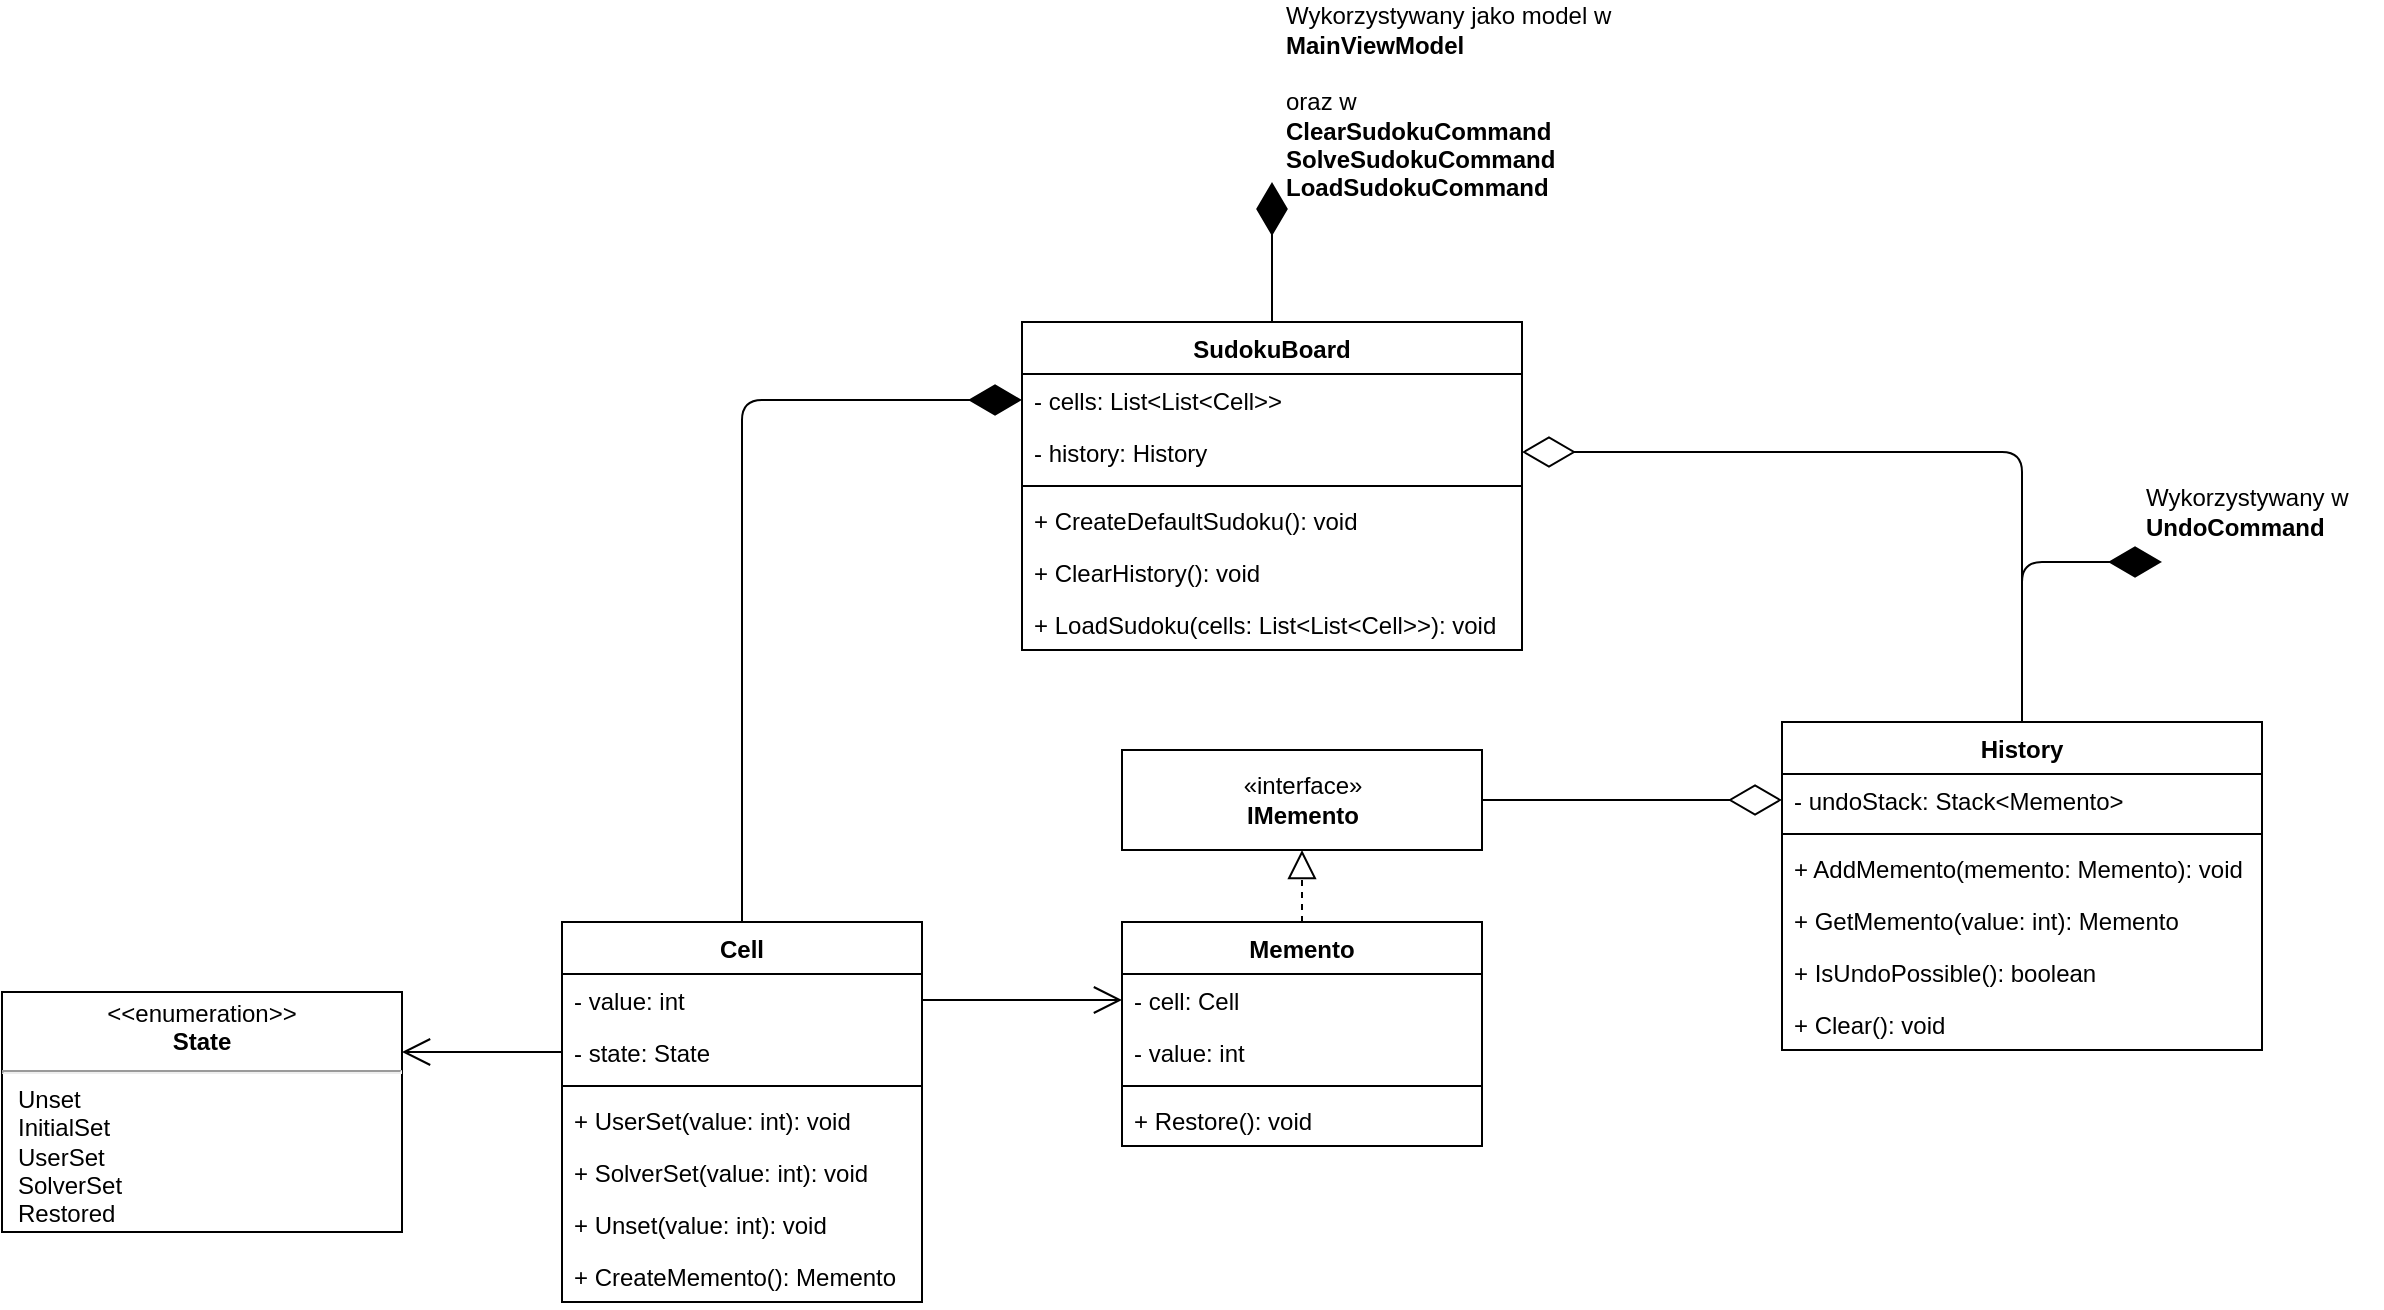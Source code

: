 <mxfile version="13.0.6" type="device"><diagram id="taoSl5fF-mzrqwi87xAm" name="Page-1"><mxGraphModel dx="3648" dy="-530" grid="1" gridSize="10" guides="1" tooltips="1" connect="1" arrows="1" fold="1" page="1" pageScale="1" pageWidth="1390" pageHeight="980" math="0" shadow="0"><root><mxCell id="0"/><mxCell id="1" parent="0"/><mxCell id="dX2gOkNaS4-feUc9hDAB-1" value="&lt;p style=&quot;margin: 0px ; margin-top: 4px ; text-align: center&quot;&gt;&amp;lt;&amp;lt;enumeration&amp;gt;&amp;gt;&lt;br&gt;&lt;b&gt;State&lt;/b&gt;&lt;/p&gt;&lt;hr&gt;&lt;p style=&quot;margin: 0px ; margin-left: 8px ; text-align: left&quot;&gt;Unset&lt;/p&gt;&lt;p style=&quot;margin: 0px ; margin-left: 8px ; text-align: left&quot;&gt;InitialSet&lt;/p&gt;&lt;p style=&quot;margin: 0px ; margin-left: 8px ; text-align: left&quot;&gt;UserSet&lt;/p&gt;&lt;p style=&quot;margin: 0px ; margin-left: 8px ; text-align: left&quot;&gt;SolverSet&lt;/p&gt;&lt;p style=&quot;margin: 0px ; margin-left: 8px ; text-align: left&quot;&gt;Restored&lt;/p&gt;" style="shape=rect;html=1;overflow=fill;whiteSpace=wrap;" parent="1" vertex="1"><mxGeometry x="-1640" y="1575" width="200" height="120" as="geometry"/></mxCell><mxCell id="dX2gOkNaS4-feUc9hDAB-2" value="" style="endArrow=open;endFill=1;endSize=12;html=1;exitX=0;exitY=0.5;exitDx=0;exitDy=0;entryX=1;entryY=0.25;entryDx=0;entryDy=0;" parent="1" source="dX2gOkNaS4-feUc9hDAB-30" target="dX2gOkNaS4-feUc9hDAB-1" edge="1"><mxGeometry width="160" relative="1" as="geometry"><mxPoint x="-1466" y="1370" as="sourcePoint"/><mxPoint x="-1306" y="1370" as="targetPoint"/></mxGeometry></mxCell><mxCell id="dX2gOkNaS4-feUc9hDAB-3" value="" style="endArrow=diamondThin;endFill=1;endSize=24;html=1;entryX=0;entryY=0.5;entryDx=0;entryDy=0;exitX=0.5;exitY=0;exitDx=0;exitDy=0;rounded=1;" parent="1" source="dX2gOkNaS4-feUc9hDAB-28" target="dX2gOkNaS4-feUc9hDAB-10" edge="1"><mxGeometry width="160" relative="1" as="geometry"><mxPoint x="-1300" y="1140" as="sourcePoint"/><mxPoint x="-1150" y="1100" as="targetPoint"/><Array as="points"><mxPoint x="-1270" y="1279"/></Array></mxGeometry></mxCell><mxCell id="dX2gOkNaS4-feUc9hDAB-4" value="" style="endArrow=diamondThin;endFill=0;endSize=24;html=1;exitX=0.5;exitY=0;exitDx=0;exitDy=0;entryX=1;entryY=0.5;entryDx=0;entryDy=0;" parent="1" source="dX2gOkNaS4-feUc9hDAB-21" target="dX2gOkNaS4-feUc9hDAB-11" edge="1"><mxGeometry width="160" relative="1" as="geometry"><mxPoint x="-1270" y="1330" as="sourcePoint"/><mxPoint x="-1110" y="1330" as="targetPoint"/><Array as="points"><mxPoint x="-630" y="1305"/></Array></mxGeometry></mxCell><mxCell id="dX2gOkNaS4-feUc9hDAB-5" value="«interface»&lt;br&gt;&lt;b&gt;IMemento&lt;/b&gt;" style="html=1;" parent="1" vertex="1"><mxGeometry x="-1080" y="1454" width="180" height="50" as="geometry"/></mxCell><mxCell id="dX2gOkNaS4-feUc9hDAB-6" value="" style="endArrow=block;dashed=1;endFill=0;endSize=12;html=1;entryX=0.5;entryY=1;entryDx=0;entryDy=0;exitX=0.5;exitY=0;exitDx=0;exitDy=0;" parent="1" source="dX2gOkNaS4-feUc9hDAB-16" target="dX2gOkNaS4-feUc9hDAB-5" edge="1"><mxGeometry width="160" relative="1" as="geometry"><mxPoint x="-1170" y="1540" as="sourcePoint"/><mxPoint x="-1010" y="1540" as="targetPoint"/></mxGeometry></mxCell><mxCell id="dX2gOkNaS4-feUc9hDAB-7" value="" style="endArrow=diamondThin;endFill=0;endSize=24;html=1;exitX=1;exitY=0.5;exitDx=0;exitDy=0;entryX=0;entryY=0.5;entryDx=0;entryDy=0;" parent="1" source="dX2gOkNaS4-feUc9hDAB-5" target="dX2gOkNaS4-feUc9hDAB-22" edge="1"><mxGeometry width="160" relative="1" as="geometry"><mxPoint x="-600" y="1613.5" as="sourcePoint"/><mxPoint x="-850" y="1578.5" as="targetPoint"/></mxGeometry></mxCell><mxCell id="dX2gOkNaS4-feUc9hDAB-8" value="" style="endArrow=open;endFill=1;endSize=12;html=1;entryX=0;entryY=0.5;entryDx=0;entryDy=0;exitX=1;exitY=0.5;exitDx=0;exitDy=0;" parent="1" source="dX2gOkNaS4-feUc9hDAB-29" target="dX2gOkNaS4-feUc9hDAB-17" edge="1"><mxGeometry width="160" relative="1" as="geometry"><mxPoint x="-1280" y="1478.33" as="sourcePoint"/><mxPoint x="-1120" y="1478.33" as="targetPoint"/></mxGeometry></mxCell><mxCell id="dX2gOkNaS4-feUc9hDAB-9" value="SudokuBoard" style="swimlane;fontStyle=1;align=center;verticalAlign=top;childLayout=stackLayout;horizontal=1;startSize=26;horizontalStack=0;resizeParent=1;resizeParentMax=0;resizeLast=0;collapsible=0;marginBottom=0;" parent="1" vertex="1"><mxGeometry x="-1130" y="1240" width="250" height="164" as="geometry"/></mxCell><mxCell id="dX2gOkNaS4-feUc9hDAB-10" value="- cells: List&lt;List&lt;Cell&gt;&gt;" style="text;strokeColor=none;fillColor=none;align=left;verticalAlign=top;spacingLeft=4;spacingRight=4;overflow=hidden;rotatable=0;points=[[0,0.5],[1,0.5]];portConstraint=eastwest;" parent="dX2gOkNaS4-feUc9hDAB-9" vertex="1"><mxGeometry y="26" width="250" height="26" as="geometry"/></mxCell><mxCell id="dX2gOkNaS4-feUc9hDAB-11" value="- history: History" style="text;strokeColor=none;fillColor=none;align=left;verticalAlign=top;spacingLeft=4;spacingRight=4;overflow=hidden;rotatable=0;points=[[0,0.5],[1,0.5]];portConstraint=eastwest;" parent="dX2gOkNaS4-feUc9hDAB-9" vertex="1"><mxGeometry y="52" width="250" height="26" as="geometry"/></mxCell><mxCell id="dX2gOkNaS4-feUc9hDAB-12" value="" style="line;strokeWidth=1;fillColor=none;align=left;verticalAlign=middle;spacingTop=-1;spacingLeft=3;spacingRight=3;rotatable=0;labelPosition=right;points=[];portConstraint=eastwest;" parent="dX2gOkNaS4-feUc9hDAB-9" vertex="1"><mxGeometry y="78" width="250" height="8" as="geometry"/></mxCell><mxCell id="dX2gOkNaS4-feUc9hDAB-13" value="+ CreateDefaultSudoku(): void" style="text;strokeColor=none;fillColor=none;align=left;verticalAlign=top;spacingLeft=4;spacingRight=4;overflow=hidden;rotatable=0;points=[[0,0.5],[1,0.5]];portConstraint=eastwest;" parent="dX2gOkNaS4-feUc9hDAB-9" vertex="1"><mxGeometry y="86" width="250" height="26" as="geometry"/></mxCell><mxCell id="dX2gOkNaS4-feUc9hDAB-14" value="+ ClearHistory(): void" style="text;strokeColor=none;fillColor=none;align=left;verticalAlign=top;spacingLeft=4;spacingRight=4;overflow=hidden;rotatable=0;points=[[0,0.5],[1,0.5]];portConstraint=eastwest;" parent="dX2gOkNaS4-feUc9hDAB-9" vertex="1"><mxGeometry y="112" width="250" height="26" as="geometry"/></mxCell><mxCell id="dX2gOkNaS4-feUc9hDAB-15" value="+ LoadSudoku(cells: List&lt;List&lt;Cell&gt;&gt;): void" style="text;strokeColor=none;fillColor=none;align=left;verticalAlign=top;spacingLeft=4;spacingRight=4;overflow=hidden;rotatable=0;points=[[0,0.5],[1,0.5]];portConstraint=eastwest;" parent="dX2gOkNaS4-feUc9hDAB-9" vertex="1"><mxGeometry y="138" width="250" height="26" as="geometry"/></mxCell><mxCell id="dX2gOkNaS4-feUc9hDAB-16" value="Memento" style="swimlane;fontStyle=1;align=center;verticalAlign=top;childLayout=stackLayout;horizontal=1;startSize=26;horizontalStack=0;resizeParent=1;resizeParentMax=0;resizeLast=0;collapsible=0;marginBottom=0;" parent="1" vertex="1"><mxGeometry x="-1080" y="1540" width="180" height="112" as="geometry"/></mxCell><mxCell id="dX2gOkNaS4-feUc9hDAB-17" value="- cell: Cell" style="text;strokeColor=none;fillColor=none;align=left;verticalAlign=top;spacingLeft=4;spacingRight=4;overflow=hidden;rotatable=0;points=[[0,0.5],[1,0.5]];portConstraint=eastwest;" parent="dX2gOkNaS4-feUc9hDAB-16" vertex="1"><mxGeometry y="26" width="180" height="26" as="geometry"/></mxCell><mxCell id="dX2gOkNaS4-feUc9hDAB-18" value="- value: int" style="text;strokeColor=none;fillColor=none;align=left;verticalAlign=top;spacingLeft=4;spacingRight=4;overflow=hidden;rotatable=0;points=[[0,0.5],[1,0.5]];portConstraint=eastwest;" parent="dX2gOkNaS4-feUc9hDAB-16" vertex="1"><mxGeometry y="52" width="180" height="26" as="geometry"/></mxCell><mxCell id="dX2gOkNaS4-feUc9hDAB-19" value="" style="line;strokeWidth=1;fillColor=none;align=left;verticalAlign=middle;spacingTop=-1;spacingLeft=3;spacingRight=3;rotatable=0;labelPosition=right;points=[];portConstraint=eastwest;" parent="dX2gOkNaS4-feUc9hDAB-16" vertex="1"><mxGeometry y="78" width="180" height="8" as="geometry"/></mxCell><mxCell id="dX2gOkNaS4-feUc9hDAB-20" value="+ Restore(): void" style="text;strokeColor=none;fillColor=none;align=left;verticalAlign=top;spacingLeft=4;spacingRight=4;overflow=hidden;rotatable=0;points=[[0,0.5],[1,0.5]];portConstraint=eastwest;" parent="dX2gOkNaS4-feUc9hDAB-16" vertex="1"><mxGeometry y="86" width="180" height="26" as="geometry"/></mxCell><mxCell id="dX2gOkNaS4-feUc9hDAB-21" value="History" style="swimlane;fontStyle=1;align=center;verticalAlign=top;childLayout=stackLayout;horizontal=1;startSize=26;horizontalStack=0;resizeParent=1;resizeParentMax=0;resizeLast=0;collapsible=0;marginBottom=0;" parent="1" vertex="1"><mxGeometry x="-750" y="1440" width="240" height="164" as="geometry"/></mxCell><mxCell id="dX2gOkNaS4-feUc9hDAB-22" value="- undoStack: Stack&lt;Memento&gt;" style="text;strokeColor=none;fillColor=none;align=left;verticalAlign=top;spacingLeft=4;spacingRight=4;overflow=hidden;rotatable=0;points=[[0,0.5],[1,0.5]];portConstraint=eastwest;" parent="dX2gOkNaS4-feUc9hDAB-21" vertex="1"><mxGeometry y="26" width="240" height="26" as="geometry"/></mxCell><mxCell id="dX2gOkNaS4-feUc9hDAB-23" value="" style="line;strokeWidth=1;fillColor=none;align=left;verticalAlign=middle;spacingTop=-1;spacingLeft=3;spacingRight=3;rotatable=0;labelPosition=right;points=[];portConstraint=eastwest;" parent="dX2gOkNaS4-feUc9hDAB-21" vertex="1"><mxGeometry y="52" width="240" height="8" as="geometry"/></mxCell><mxCell id="dX2gOkNaS4-feUc9hDAB-24" value="+ AddMemento(memento: Memento): void" style="text;strokeColor=none;fillColor=none;align=left;verticalAlign=top;spacingLeft=4;spacingRight=4;overflow=hidden;rotatable=0;points=[[0,0.5],[1,0.5]];portConstraint=eastwest;" parent="dX2gOkNaS4-feUc9hDAB-21" vertex="1"><mxGeometry y="60" width="240" height="26" as="geometry"/></mxCell><mxCell id="dX2gOkNaS4-feUc9hDAB-25" value="+ GetMemento(value: int): Memento" style="text;strokeColor=none;fillColor=none;align=left;verticalAlign=top;spacingLeft=4;spacingRight=4;overflow=hidden;rotatable=0;points=[[0,0.5],[1,0.5]];portConstraint=eastwest;" parent="dX2gOkNaS4-feUc9hDAB-21" vertex="1"><mxGeometry y="86" width="240" height="26" as="geometry"/></mxCell><mxCell id="dX2gOkNaS4-feUc9hDAB-26" value="+ IsUndoPossible(): boolean" style="text;strokeColor=none;fillColor=none;align=left;verticalAlign=top;spacingLeft=4;spacingRight=4;overflow=hidden;rotatable=0;points=[[0,0.5],[1,0.5]];portConstraint=eastwest;" parent="dX2gOkNaS4-feUc9hDAB-21" vertex="1"><mxGeometry y="112" width="240" height="26" as="geometry"/></mxCell><mxCell id="dX2gOkNaS4-feUc9hDAB-27" value="+ Clear(): void" style="text;strokeColor=none;fillColor=none;align=left;verticalAlign=top;spacingLeft=4;spacingRight=4;overflow=hidden;rotatable=0;points=[[0,0.5],[1,0.5]];portConstraint=eastwest;" parent="dX2gOkNaS4-feUc9hDAB-21" vertex="1"><mxGeometry y="138" width="240" height="26" as="geometry"/></mxCell><mxCell id="dX2gOkNaS4-feUc9hDAB-28" value="Cell" style="swimlane;fontStyle=1;align=center;verticalAlign=top;childLayout=stackLayout;horizontal=1;startSize=26;horizontalStack=0;resizeParent=1;resizeParentMax=0;resizeLast=0;collapsible=0;marginBottom=0;" parent="1" vertex="1"><mxGeometry x="-1360" y="1540" width="180" height="190" as="geometry"/></mxCell><mxCell id="dX2gOkNaS4-feUc9hDAB-29" value="- value: int" style="text;strokeColor=none;fillColor=none;align=left;verticalAlign=top;spacingLeft=4;spacingRight=4;overflow=hidden;rotatable=0;points=[[0,0.5],[1,0.5]];portConstraint=eastwest;" parent="dX2gOkNaS4-feUc9hDAB-28" vertex="1"><mxGeometry y="26" width="180" height="26" as="geometry"/></mxCell><mxCell id="dX2gOkNaS4-feUc9hDAB-30" value="- state: State" style="text;strokeColor=none;fillColor=none;align=left;verticalAlign=top;spacingLeft=4;spacingRight=4;overflow=hidden;rotatable=0;points=[[0,0.5],[1,0.5]];portConstraint=eastwest;" parent="dX2gOkNaS4-feUc9hDAB-28" vertex="1"><mxGeometry y="52" width="180" height="26" as="geometry"/></mxCell><mxCell id="dX2gOkNaS4-feUc9hDAB-31" value="" style="line;strokeWidth=1;fillColor=none;align=left;verticalAlign=middle;spacingTop=-1;spacingLeft=3;spacingRight=3;rotatable=0;labelPosition=right;points=[];portConstraint=eastwest;" parent="dX2gOkNaS4-feUc9hDAB-28" vertex="1"><mxGeometry y="78" width="180" height="8" as="geometry"/></mxCell><mxCell id="dX2gOkNaS4-feUc9hDAB-32" value="+ UserSet(value: int): void" style="text;strokeColor=none;fillColor=none;align=left;verticalAlign=top;spacingLeft=4;spacingRight=4;overflow=hidden;rotatable=0;points=[[0,0.5],[1,0.5]];portConstraint=eastwest;" parent="dX2gOkNaS4-feUc9hDAB-28" vertex="1"><mxGeometry y="86" width="180" height="26" as="geometry"/></mxCell><mxCell id="dX2gOkNaS4-feUc9hDAB-33" value="+ SolverSet(value: int): void" style="text;strokeColor=none;fillColor=none;align=left;verticalAlign=top;spacingLeft=4;spacingRight=4;overflow=hidden;rotatable=0;points=[[0,0.5],[1,0.5]];portConstraint=eastwest;" parent="dX2gOkNaS4-feUc9hDAB-28" vertex="1"><mxGeometry y="112" width="180" height="26" as="geometry"/></mxCell><mxCell id="dX2gOkNaS4-feUc9hDAB-34" value="+ Unset(value: int): void" style="text;strokeColor=none;fillColor=none;align=left;verticalAlign=top;spacingLeft=4;spacingRight=4;overflow=hidden;rotatable=0;points=[[0,0.5],[1,0.5]];portConstraint=eastwest;" parent="dX2gOkNaS4-feUc9hDAB-28" vertex="1"><mxGeometry y="138" width="180" height="26" as="geometry"/></mxCell><mxCell id="dX2gOkNaS4-feUc9hDAB-35" value="+ CreateMemento(): Memento" style="text;strokeColor=none;fillColor=none;align=left;verticalAlign=top;spacingLeft=4;spacingRight=4;overflow=hidden;rotatable=0;points=[[0,0.5],[1,0.5]];portConstraint=eastwest;" parent="dX2gOkNaS4-feUc9hDAB-28" vertex="1"><mxGeometry y="164" width="180" height="26" as="geometry"/></mxCell><mxCell id="y2hkezJo2n4pTGsuYgHP-1" value="" style="endArrow=diamondThin;endFill=1;endSize=24;html=1;rounded=1;exitX=0.5;exitY=0;exitDx=0;exitDy=0;" parent="1" source="dX2gOkNaS4-feUc9hDAB-9" edge="1"><mxGeometry width="160" relative="1" as="geometry"><mxPoint x="-1240" y="1330" as="sourcePoint"/><mxPoint x="-1005" y="1170" as="targetPoint"/><Array as="points"/></mxGeometry></mxCell><mxCell id="y2hkezJo2n4pTGsuYgHP-2" value="" style="endArrow=diamondThin;endFill=1;endSize=24;html=1;rounded=1;exitX=0.5;exitY=0;exitDx=0;exitDy=0;" parent="1" source="dX2gOkNaS4-feUc9hDAB-21" edge="1"><mxGeometry width="160" relative="1" as="geometry"><mxPoint x="-995" y="1250" as="sourcePoint"/><mxPoint x="-560" y="1360" as="targetPoint"/><Array as="points"><mxPoint x="-630" y="1360"/></Array></mxGeometry></mxCell><mxCell id="DX-aFKeTX7bVBeVVMMyT-1" value="&lt;div&gt;&lt;span&gt;Wykorzystywany w&lt;/span&gt;&lt;/div&gt;&lt;b&gt;UndoCommand&lt;/b&gt;" style="text;html=1;align=left;verticalAlign=middle;resizable=0;points=[];autosize=1;" parent="1" vertex="1"><mxGeometry x="-570" y="1320" width="120" height="30" as="geometry"/></mxCell><mxCell id="DX-aFKeTX7bVBeVVMMyT-2" value="Wykorzystywany jako model w&amp;nbsp;&lt;br&gt;&lt;b&gt;MainViewModel&lt;br&gt;&lt;/b&gt;&lt;br&gt;oraz w&lt;br&gt;&lt;div style=&quot;font-weight: bold&quot;&gt;&lt;b&gt;ClearSudokuCommand&lt;/b&gt;&lt;/div&gt;&lt;div style=&quot;font-weight: bold&quot;&gt;&lt;b&gt;SolveSudokuCommand&lt;/b&gt;&lt;/div&gt;&lt;div style=&quot;font-weight: bold&quot;&gt;&lt;b&gt;LoadSudokuCommand&lt;/b&gt;&lt;/div&gt;" style="text;html=1;align=left;verticalAlign=middle;resizable=0;points=[];autosize=1;" parent="1" vertex="1"><mxGeometry x="-1000" y="1080" width="180" height="100" as="geometry"/></mxCell></root></mxGraphModel></diagram></mxfile>